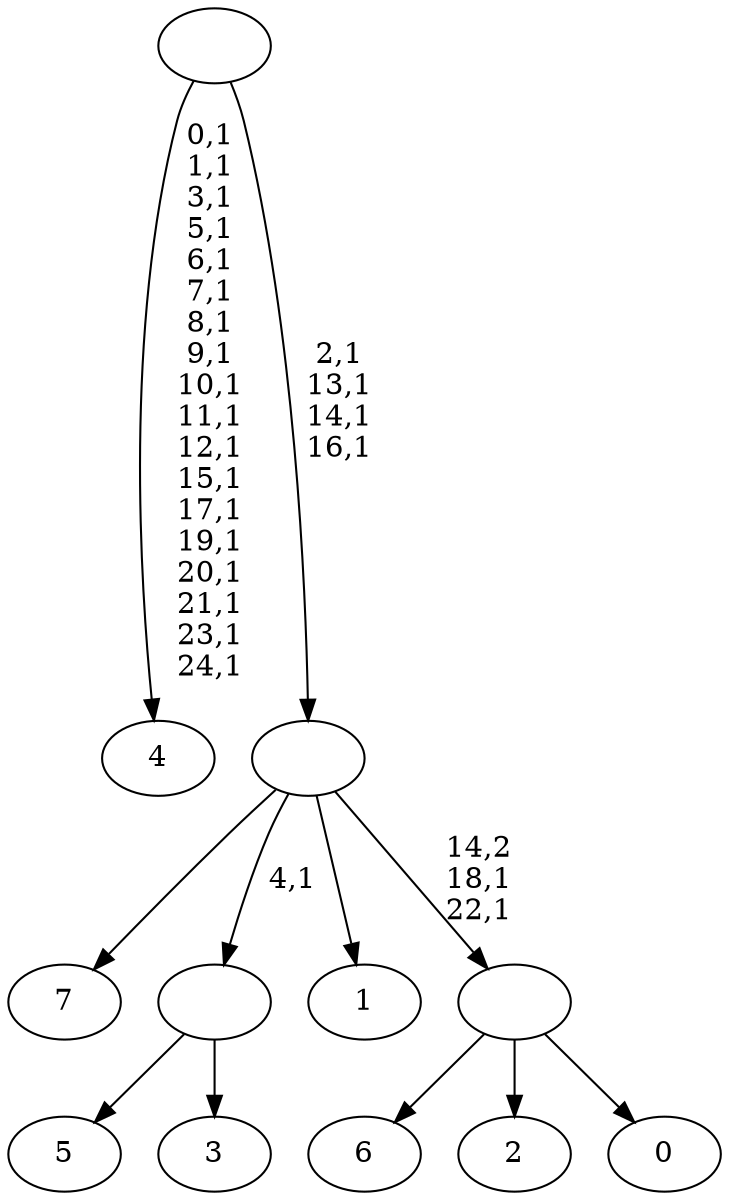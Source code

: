 digraph T {
	33 [label="7"]
	32 [label="6"]
	31 [label="5"]
	30 [label="4"]
	11 [label="3"]
	10 [label=""]
	9 [label="2"]
	8 [label="1"]
	7 [label="0"]
	6 [label=""]
	4 [label=""]
	0 [label=""]
	10 -> 31 [label=""]
	10 -> 11 [label=""]
	6 -> 32 [label=""]
	6 -> 9 [label=""]
	6 -> 7 [label=""]
	4 -> 6 [label="14,2\n18,1\n22,1"]
	4 -> 33 [label=""]
	4 -> 10 [label="4,1"]
	4 -> 8 [label=""]
	0 -> 4 [label="2,1\n13,1\n14,1\n16,1"]
	0 -> 30 [label="0,1\n1,1\n3,1\n5,1\n6,1\n7,1\n8,1\n9,1\n10,1\n11,1\n12,1\n15,1\n17,1\n19,1\n20,1\n21,1\n23,1\n24,1"]
}

